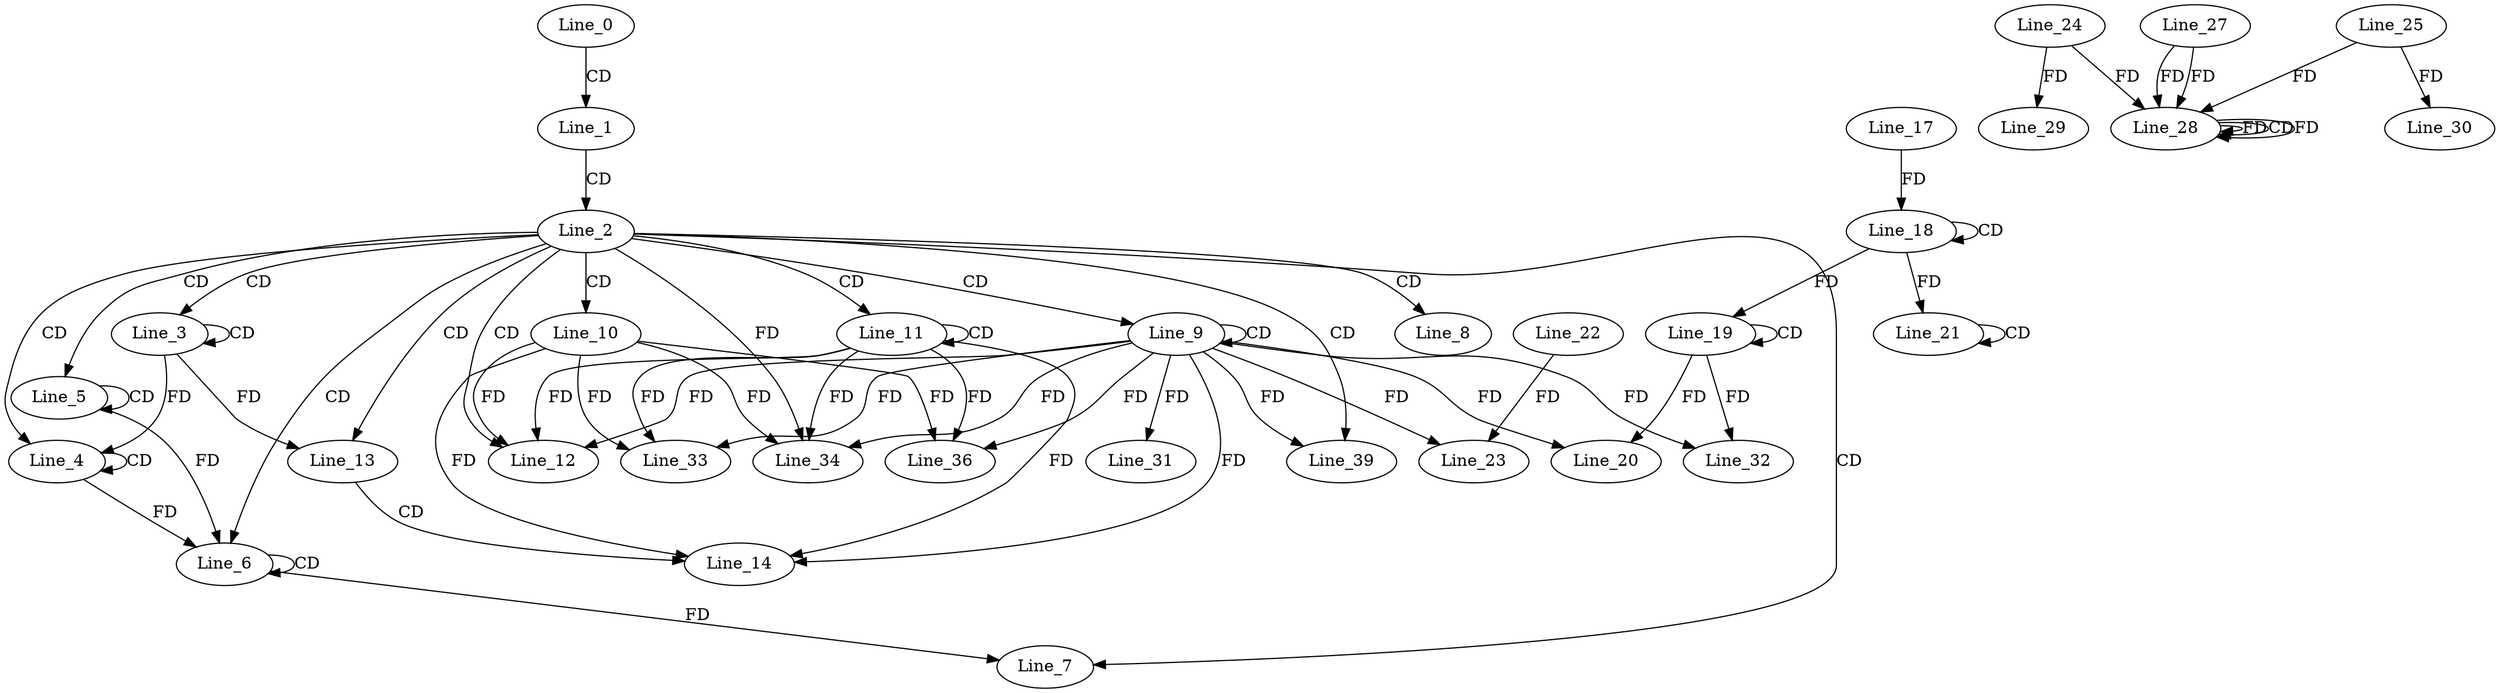 digraph G {
  Line_0;
  Line_1;
  Line_2;
  Line_3;
  Line_3;
  Line_3;
  Line_4;
  Line_4;
  Line_5;
  Line_5;
  Line_6;
  Line_6;
  Line_7;
  Line_7;
  Line_8;
  Line_9;
  Line_9;
  Line_10;
  Line_11;
  Line_11;
  Line_12;
  Line_13;
  Line_13;
  Line_14;
  Line_18;
  Line_18;
  Line_17;
  Line_19;
  Line_19;
  Line_20;
  Line_20;
  Line_21;
  Line_21;
  Line_23;
  Line_22;
  Line_23;
  Line_28;
  Line_27;
  Line_28;
  Line_24;
  Line_28;
  Line_28;
  Line_25;
  Line_29;
  Line_30;
  Line_31;
  Line_32;
  Line_32;
  Line_33;
  Line_33;
  Line_34;
  Line_34;
  Line_34;
  Line_34;
  Line_36;
  Line_36;
  Line_39;
  Line_0 -> Line_1 [ label="CD" ];
  Line_1 -> Line_2 [ label="CD" ];
  Line_2 -> Line_3 [ label="CD" ];
  Line_3 -> Line_3 [ label="CD" ];
  Line_2 -> Line_4 [ label="CD" ];
  Line_4 -> Line_4 [ label="CD" ];
  Line_3 -> Line_4 [ label="FD" ];
  Line_2 -> Line_5 [ label="CD" ];
  Line_5 -> Line_5 [ label="CD" ];
  Line_2 -> Line_6 [ label="CD" ];
  Line_6 -> Line_6 [ label="CD" ];
  Line_4 -> Line_6 [ label="FD" ];
  Line_5 -> Line_6 [ label="FD" ];
  Line_2 -> Line_7 [ label="CD" ];
  Line_6 -> Line_7 [ label="FD" ];
  Line_2 -> Line_8 [ label="CD" ];
  Line_2 -> Line_9 [ label="CD" ];
  Line_9 -> Line_9 [ label="CD" ];
  Line_2 -> Line_10 [ label="CD" ];
  Line_2 -> Line_11 [ label="CD" ];
  Line_11 -> Line_11 [ label="CD" ];
  Line_2 -> Line_12 [ label="CD" ];
  Line_9 -> Line_12 [ label="FD" ];
  Line_10 -> Line_12 [ label="FD" ];
  Line_11 -> Line_12 [ label="FD" ];
  Line_2 -> Line_13 [ label="CD" ];
  Line_3 -> Line_13 [ label="FD" ];
  Line_13 -> Line_14 [ label="CD" ];
  Line_9 -> Line_14 [ label="FD" ];
  Line_10 -> Line_14 [ label="FD" ];
  Line_11 -> Line_14 [ label="FD" ];
  Line_18 -> Line_18 [ label="CD" ];
  Line_17 -> Line_18 [ label="FD" ];
  Line_19 -> Line_19 [ label="CD" ];
  Line_18 -> Line_19 [ label="FD" ];
  Line_9 -> Line_20 [ label="FD" ];
  Line_19 -> Line_20 [ label="FD" ];
  Line_21 -> Line_21 [ label="CD" ];
  Line_18 -> Line_21 [ label="FD" ];
  Line_9 -> Line_23 [ label="FD" ];
  Line_22 -> Line_23 [ label="FD" ];
  Line_28 -> Line_28 [ label="FD" ];
  Line_27 -> Line_28 [ label="FD" ];
  Line_24 -> Line_28 [ label="FD" ];
  Line_28 -> Line_28 [ label="CD" ];
  Line_25 -> Line_28 [ label="FD" ];
  Line_28 -> Line_28 [ label="FD" ];
  Line_27 -> Line_28 [ label="FD" ];
  Line_24 -> Line_29 [ label="FD" ];
  Line_25 -> Line_30 [ label="FD" ];
  Line_9 -> Line_31 [ label="FD" ];
  Line_9 -> Line_32 [ label="FD" ];
  Line_19 -> Line_32 [ label="FD" ];
  Line_9 -> Line_33 [ label="FD" ];
  Line_10 -> Line_33 [ label="FD" ];
  Line_11 -> Line_33 [ label="FD" ];
  Line_9 -> Line_34 [ label="FD" ];
  Line_2 -> Line_34 [ label="FD" ];
  Line_10 -> Line_34 [ label="FD" ];
  Line_11 -> Line_34 [ label="FD" ];
  Line_9 -> Line_36 [ label="FD" ];
  Line_10 -> Line_36 [ label="FD" ];
  Line_11 -> Line_36 [ label="FD" ];
  Line_2 -> Line_39 [ label="CD" ];
  Line_9 -> Line_39 [ label="FD" ];
}
